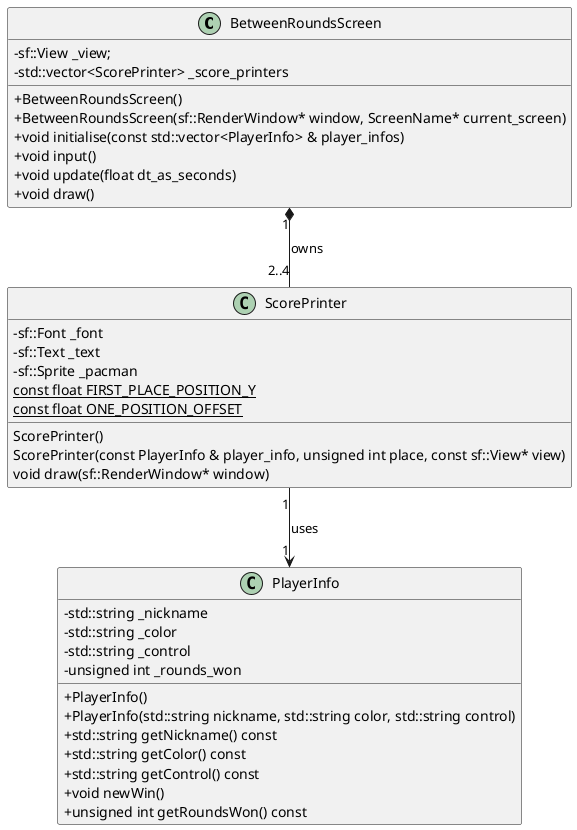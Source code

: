 @startuml
skinparam classAttributeIconSize 0

class BetweenRoundsScreen {
    -sf::View _view;
    -std::vector<ScorePrinter> _score_printers

    +BetweenRoundsScreen()
    +BetweenRoundsScreen(sf::RenderWindow* window, ScreenName* current_screen)
    +void initialise(const std::vector<PlayerInfo> & player_infos)
    +void input()
    +void update(float dt_as_seconds)
    +void draw()
}

BetweenRoundsScreen "1" *-- "2..4" ScorePrinter : owns

class ScorePrinter {
    -sf::Font _font
    -sf::Text _text
    -sf::Sprite _pacman
    {static} const float FIRST_PLACE_POSITION_Y
    {static} const float ONE_POSITION_OFFSET

    ScorePrinter()
    ScorePrinter(const PlayerInfo & player_info, unsigned int place, const sf::View* view)
    void draw(sf::RenderWindow* window)
}

ScorePrinter "1" --> "1" PlayerInfo : uses

class PlayerInfo {
    -std::string _nickname
    -std::string _color
    -std::string _control
    -unsigned int _rounds_won

    +PlayerInfo()
    +PlayerInfo(std::string nickname, std::string color, std::string control)
    +std::string getNickname() const
    +std::string getColor() const
    +std::string getControl() const
    +void newWin()
    +unsigned int getRoundsWon() const
}

@enduml